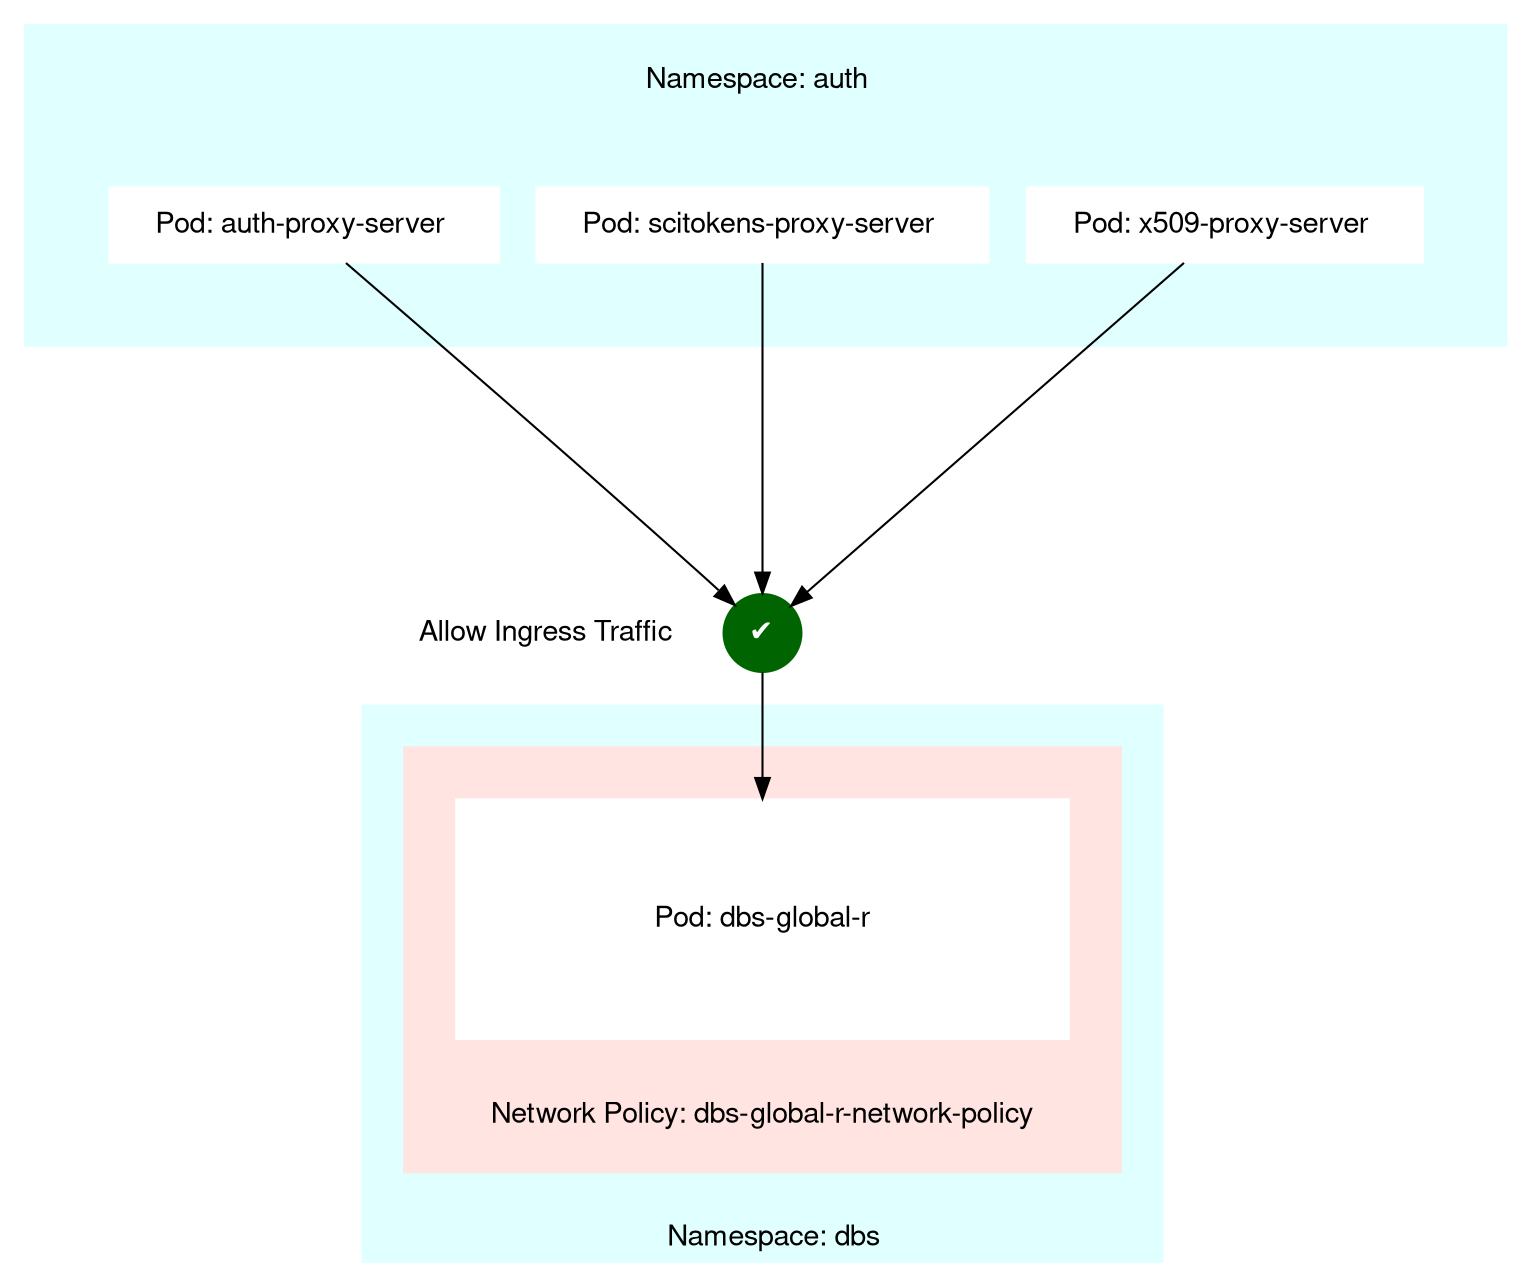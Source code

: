 digraph G {

	fontname="Helvetica,Arial,sans-serif"
	node [fontname="Helvetica,Arial,sans-serif"]
	edge [fontname="Helvetica,Arial,sans-serif"]
	rankdir=TB
    rank=same; httpgo; auth_proxy_server; tick;
    httpgo[style=filled, color=white, shape=box]
    auth_proxy_server[style=filled, color=white, shape=box]

	subgraph cluster_0 {
		style=filled;
		color=lightcyan;
		node [style=filled, color=white, shape=box];
		auth_proxy_server [label="    Pod: auth-proxy-server     ", margin=0.1]
		scitokens_proxy_server [label="    Pod: scitokens-proxy-server     ", margin=0.1]
		x509_proxy_server [label="    Pod: x509-proxy-server     ", margin=0.1]
		label = " \n                      Namespace: auth                        ";
		labeljust="c"
		margin=40;
	}

	subgraph cluster_1 {
	    style=filled;
		color=lightcyan;
		node [style=filled, shape=box];
		label = "   Namespace: dbs";
		labelloc=b;
		labeljust="c"
		margin=20;
		
		subgraph cluster_2 {
		    nodesep=1;
		    style=filled;
		    color=mistyrose;
		    label="Network Policy: dbs-global-r-network-policy\n\n"
		    labeljust="c"
		    labelloc=b;
		    margin=25;
		    httpgo[label="            Pod: dbs-global-r            ", labeljust="c", color=white, margin=0.7 ]
		    //space [label=""style=invis]
		    //space -> httpgo [style=invis, minlen=1]
		}
	}
	subgraph cluster_4 {
		color=white
		//label = "\lAllow Ingress Traffic";
		allow_label[color=white, margin=0, label="Allow Ingress Traffic"]
		tick[shape=circle, style=filled, color=darkgreen, fontcolor=white label=<&#10004;>]
	}
	
	
	auth_proxy_server -> tick [minlen=4]
	scitokens_proxy_server -> tick
	x509_proxy_server -> tick
	tick -> httpgo[]

}